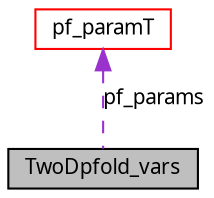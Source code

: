 digraph G
{
  bgcolor="transparent";
  edge [fontname="FreeSans.ttf",fontsize=10,labelfontname="FreeSans.ttf",labelfontsize=10];
  node [fontname="FreeSans.ttf",fontsize=10,shape=record];
  Node1 [label="TwoDpfold_vars",height=0.2,width=0.4,color="black", fillcolor="grey75", style="filled" fontcolor="black"];
  Node2 -> Node1 [dir=back,color="darkorchid3",fontsize=10,style="dashed",label="pf_params",fontname="FreeSans.ttf"];
  Node2 [label="pf_paramT",height=0.2,width=0.4,color="red",URL="$structpf__paramT.html"];
}
